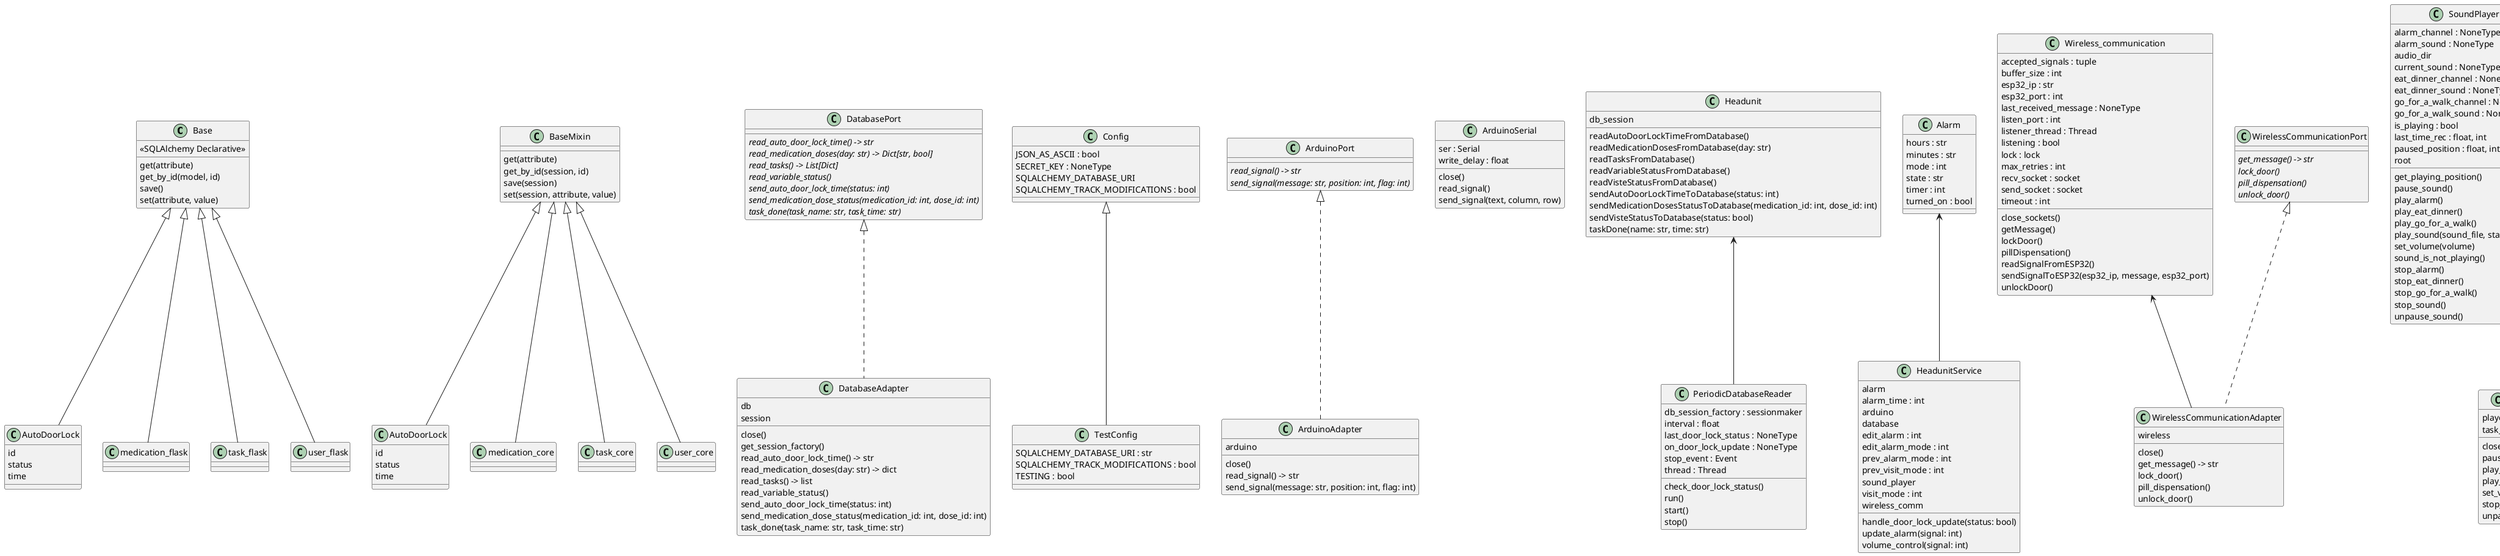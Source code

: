 @startuml Classes

class base_flask as "Base" {
  <<SQLAlchemy Declarative>>
  get(attribute)
  get_by_id(model, id)
  save()
  set(attribute, value)
}

class base_core as "BaseMixin" {
  get(attribute)
  get_by_id(session, id)
  save(session)
  set(session, attribute, value)
}

class autodoorlock_core as "AutoDoorLock" {
  id
  status
  time
}

class autodoorlock_flask as "AutoDoorLock" {
  id
  status
  time
}

class database_adapter as "DatabaseAdapter" {
  db
  session
  close()
  get_session_factory()
  read_auto_door_lock_time() -> str
  read_medication_doses(day: str) -> dict
  read_tasks() -> list
  read_variable_status()
  send_auto_door_lock_time(status: int)
  send_medication_dose_status(medication_id: int, dose_id: int)
  task_done(task_name: str, task_time: str)
}

class database_port as "DatabasePort" {
  {abstract}read_auto_door_lock_time() -> str
  {abstract}read_medication_doses(day: str) -> Dict[str, bool]
  {abstract}read_tasks() -> List[Dict]
  {abstract}read_variable_status()
  {abstract}send_auto_door_lock_time(status: int)
  {abstract}send_medication_dose_status(medication_id: int, dose_id: int)
  {abstract}task_done(task_name: str, task_time: str)
}

class config as "Config" {
  JSON_AS_ASCII : bool
  SECRET_KEY : NoneType
  SQLALCHEMY_DATABASE_URI
  SQLALCHEMY_TRACK_MODIFICATIONS : bool
}

class test_config as "TestConfig" {
  SQLALCHEMY_DATABASE_URI : str
  SQLALCHEMY_TRACK_MODIFICATIONS : bool
  TESTING : bool
}

class arduino_adapter as "ArduinoAdapter" {
  arduino
  close()
  read_signal() -> str
  send_signal(message: str, position: int, flag: int)
}

class arduino_port as "ArduinoPort" {
  {abstract}read_signal() -> str
  {abstract}send_signal(message: str, position: int, flag: int)
}

class arduino_serial as "ArduinoSerial" {
  ser : Serial
  write_delay : float
  close()
  read_signal()
  send_signal(text, column, row)
}

class headunit as "Headunit" {
  db_session
  readAutoDoorLockTimeFromDatabase()
  readMedicationDosesFromDatabase(day: str)
  readTasksFromDatabase()
  readVariableStatusFromDatabase()
  readVisteStatusFromDatabase()
  sendAutoDoorLockTimeToDatabase(status: int)
  sendMedicationDosesStatusToDatabase(medication_id: int, dose_id: int)
  sendVisteStatusToDatabase(status: bool)
  taskDone(name: str, time: str)
}

class headunit_service as "HeadunitService" {
  alarm
  alarm_time : int
  arduino
  database
  edit_alarm : int
  edit_alarm_mode : int
  prev_alarm_mode : int
  prev_visit_mode : int
  sound_player
  visit_mode : int
  wireless_comm
  handle_door_lock_update(status: bool)
  update_alarm(signal: int)
  volume_control(signal: int)
}

class periodic_reader as "PeriodicDatabaseReader" {
  db_session_factory : sessionmaker
  interval : float
  last_door_lock_status : NoneType
  on_door_lock_update : NoneType
  stop_event : Event
  thread : Thread
  check_door_lock_status()
  run()
  start()
  stop()
}

class wireless_communication as "Wireless_communication" {
  accepted_signals : tuple
  buffer_size : int
  esp32_ip : str
  esp32_port : int
  last_received_message : NoneType
  listen_port : int
  listener_thread : Thread
  listening : bool
  lock : lock
  max_retries : int
  recv_socket : socket
  send_socket : socket
  timeout : int
  close_sockets()
  getMessage()
  lockDoor()
  pillDispensation()
  readSignalFromESP32()
  sendSignalToESP32(esp32_ip, message, esp32_port)
  unlockDoor()
}

class wireless_communication_adapter as "WirelessCommunicationAdapter" {
  wireless
  close()
  get_message() -> str
  lock_door()
  pill_dispensation()
  unlock_door()
}

class wireless_communication_port as "WirelessCommunicationPort" {
  {abstract}get_message() -> str
  {abstract}lock_door()
  {abstract}pill_dispensation()
  {abstract}unlock_door()
}

class sound_player as "SoundPlayer" {
  alarm_channel : NoneType
  alarm_sound : NoneType
  audio_dir
  current_sound : NoneType
  eat_dinner_channel : NoneType
  eat_dinner_sound : NoneType
  go_for_a_walk_channel : NoneType
  go_for_a_walk_sound : NoneType
  is_playing : bool
  last_time_rec : float, int
  paused_position : float, int
  root
  get_playing_position()
  pause_sound()
  play_alarm()
  play_eat_dinner()
  play_go_for_a_walk()
  play_sound(sound_file, start)
  set_volume(volume)
  sound_is_not_playing()
  stop_alarm()
  stop_eat_dinner()
  stop_go_for_a_walk()
  stop_sound()
  unpause_sound()
}

class sound_player_adapter as "SoundPlayerAdapter" {
  player
  task_playing : bool
  close()
  pause_sound()
  play_alarm()
  play_sound(sound_name: str)
  set_volume(volume: float)
  stop_alarm()
  unpause_sound()
}

class sound_player_port as "SoundPlayerPort" {
  {abstract}pause_sound()
  {abstract}play_alarm()
  {abstract}play_sound(sound_name: str)
  {abstract}set_volume(volume: float)
  {abstract}stop_alarm()
  {abstract}unpause_sound()
}

class datetime_model as "DateTimeModel" {
  get_datetime() -> str
  get_time() -> str
}

class alarm as "Alarm" {
  hours : str
  minutes : str
  mode : int
  state : str
  timer : int
  turned_on : bool
}

config <|-- test_config
base_flask <|-- autodoorlock_flask
base_core <|-- autodoorlock_core
base_flask <|-- medication_flask
base_core <|-- medication_core
base_flask <|-- task_flask
base_core <|-- task_core
base_flask <|-- user_flask
base_core <|-- user_core
database_port <|.. database_adapter
arduino_port <|.. arduino_adapter
sound_player_port <|.. sound_player_adapter
wireless_communication_port <|.. wireless_communication_adapter
headunit <-- periodic_reader
alarm <-- headunit_service
sound_player <-- sound_player_adapter
wireless_communication <-- wireless_communication_adapter

@enduml
